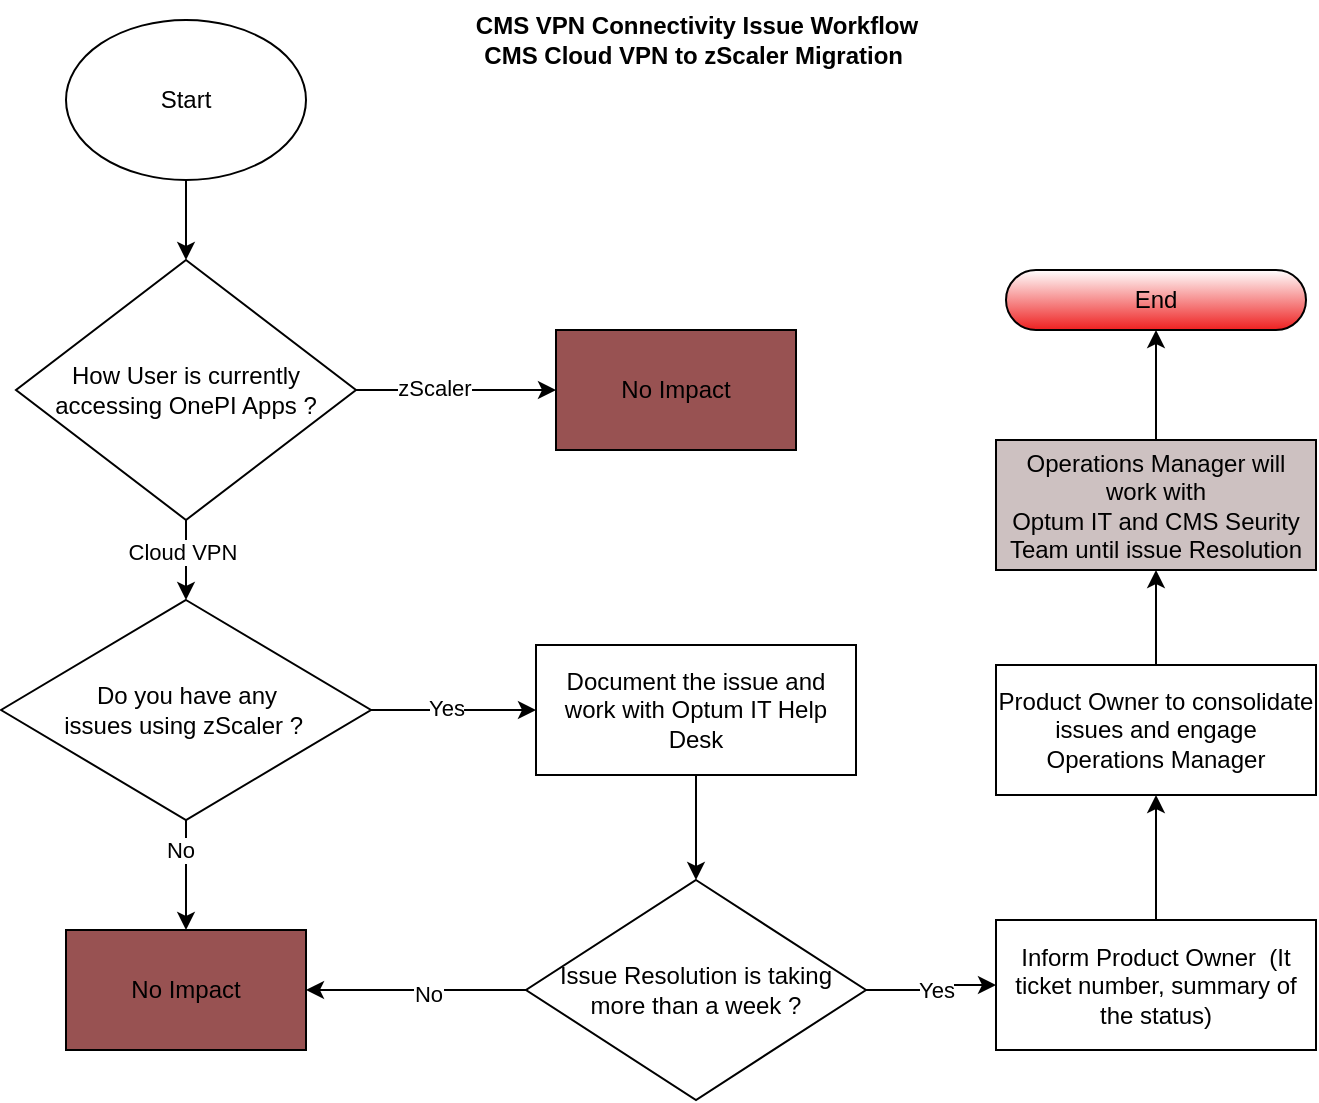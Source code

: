<mxfile version="23.1.4" type="github">
  <diagram name="Page-1" id="qIRBGNeEuQPL4gtT3FXu">
    <mxGraphModel dx="1400" dy="707" grid="1" gridSize="10" guides="1" tooltips="1" connect="1" arrows="1" fold="1" page="1" pageScale="1" pageWidth="850" pageHeight="1100" math="0" shadow="0">
      <root>
        <mxCell id="0" />
        <mxCell id="1" parent="0" />
        <mxCell id="kiwSoaL1CipaXlIqw5B5-3" value="" style="edgeStyle=orthogonalEdgeStyle;rounded=0;orthogonalLoop=1;jettySize=auto;html=1;" edge="1" parent="1" source="kiwSoaL1CipaXlIqw5B5-1" target="kiwSoaL1CipaXlIqw5B5-2">
          <mxGeometry relative="1" as="geometry" />
        </mxCell>
        <mxCell id="kiwSoaL1CipaXlIqw5B5-5" value="zScaler" style="edgeLabel;html=1;align=center;verticalAlign=middle;resizable=0;points=[];" vertex="1" connectable="0" parent="kiwSoaL1CipaXlIqw5B5-3">
          <mxGeometry x="-0.222" y="1" relative="1" as="geometry">
            <mxPoint as="offset" />
          </mxGeometry>
        </mxCell>
        <mxCell id="kiwSoaL1CipaXlIqw5B5-7" value="" style="edgeStyle=orthogonalEdgeStyle;rounded=0;orthogonalLoop=1;jettySize=auto;html=1;entryX=0.5;entryY=0;entryDx=0;entryDy=0;" edge="1" parent="1" source="kiwSoaL1CipaXlIqw5B5-1" target="kiwSoaL1CipaXlIqw5B5-9">
          <mxGeometry relative="1" as="geometry">
            <mxPoint x="105" y="370" as="targetPoint" />
          </mxGeometry>
        </mxCell>
        <mxCell id="kiwSoaL1CipaXlIqw5B5-8" value="Cloud VPN" style="edgeLabel;html=1;align=center;verticalAlign=middle;resizable=0;points=[];" vertex="1" connectable="0" parent="kiwSoaL1CipaXlIqw5B5-7">
          <mxGeometry x="-0.193" y="-2" relative="1" as="geometry">
            <mxPoint as="offset" />
          </mxGeometry>
        </mxCell>
        <mxCell id="kiwSoaL1CipaXlIqw5B5-1" value="How User is currently accessing OnePI Apps ?" style="rhombus;whiteSpace=wrap;html=1;" vertex="1" parent="1">
          <mxGeometry x="20" y="170" width="170" height="130" as="geometry" />
        </mxCell>
        <mxCell id="kiwSoaL1CipaXlIqw5B5-2" value="No Impact" style="rounded=0;whiteSpace=wrap;html=1;fillColor=#985252;" vertex="1" parent="1">
          <mxGeometry x="290" y="205" width="120" height="60" as="geometry" />
        </mxCell>
        <mxCell id="kiwSoaL1CipaXlIqw5B5-36" style="edgeStyle=orthogonalEdgeStyle;rounded=0;orthogonalLoop=1;jettySize=auto;html=1;entryX=0;entryY=0.5;entryDx=0;entryDy=0;" edge="1" parent="1" source="kiwSoaL1CipaXlIqw5B5-9" target="kiwSoaL1CipaXlIqw5B5-10">
          <mxGeometry relative="1" as="geometry" />
        </mxCell>
        <mxCell id="kiwSoaL1CipaXlIqw5B5-37" value="Yes" style="edgeLabel;html=1;align=center;verticalAlign=middle;resizable=0;points=[];" vertex="1" connectable="0" parent="kiwSoaL1CipaXlIqw5B5-36">
          <mxGeometry x="-0.105" y="1" relative="1" as="geometry">
            <mxPoint as="offset" />
          </mxGeometry>
        </mxCell>
        <mxCell id="kiwSoaL1CipaXlIqw5B5-9" value="Do you have any &lt;br&gt;issues using zScaler ?&amp;nbsp;" style="rhombus;whiteSpace=wrap;html=1;" vertex="1" parent="1">
          <mxGeometry x="12.5" y="340" width="185" height="110" as="geometry" />
        </mxCell>
        <mxCell id="kiwSoaL1CipaXlIqw5B5-38" style="edgeStyle=orthogonalEdgeStyle;rounded=0;orthogonalLoop=1;jettySize=auto;html=1;entryX=0.5;entryY=0;entryDx=0;entryDy=0;" edge="1" parent="1" source="kiwSoaL1CipaXlIqw5B5-10" target="kiwSoaL1CipaXlIqw5B5-18">
          <mxGeometry relative="1" as="geometry" />
        </mxCell>
        <mxCell id="kiwSoaL1CipaXlIqw5B5-10" value="Document the issue and work with Optum IT Help Desk" style="rounded=0;whiteSpace=wrap;html=1;" vertex="1" parent="1">
          <mxGeometry x="280" y="362.5" width="160" height="65" as="geometry" />
        </mxCell>
        <mxCell id="kiwSoaL1CipaXlIqw5B5-28" value="" style="edgeStyle=orthogonalEdgeStyle;rounded=0;orthogonalLoop=1;jettySize=auto;html=1;" edge="1" parent="1" source="kiwSoaL1CipaXlIqw5B5-18" target="kiwSoaL1CipaXlIqw5B5-22">
          <mxGeometry relative="1" as="geometry" />
        </mxCell>
        <mxCell id="kiwSoaL1CipaXlIqw5B5-29" value="Yes" style="edgeLabel;html=1;align=center;verticalAlign=middle;resizable=0;points=[];" vertex="1" connectable="0" parent="kiwSoaL1CipaXlIqw5B5-28">
          <mxGeometry x="-0.019" y="-2" relative="1" as="geometry">
            <mxPoint as="offset" />
          </mxGeometry>
        </mxCell>
        <mxCell id="kiwSoaL1CipaXlIqw5B5-40" style="edgeStyle=orthogonalEdgeStyle;rounded=0;orthogonalLoop=1;jettySize=auto;html=1;entryX=1;entryY=0.5;entryDx=0;entryDy=0;" edge="1" parent="1" source="kiwSoaL1CipaXlIqw5B5-18" target="kiwSoaL1CipaXlIqw5B5-32">
          <mxGeometry relative="1" as="geometry" />
        </mxCell>
        <mxCell id="kiwSoaL1CipaXlIqw5B5-41" value="No" style="edgeLabel;html=1;align=center;verticalAlign=middle;resizable=0;points=[];" vertex="1" connectable="0" parent="kiwSoaL1CipaXlIqw5B5-40">
          <mxGeometry x="-0.109" y="2" relative="1" as="geometry">
            <mxPoint as="offset" />
          </mxGeometry>
        </mxCell>
        <mxCell id="kiwSoaL1CipaXlIqw5B5-18" value="Issue Resolution is taking &lt;br&gt;more than a week ?" style="rhombus;whiteSpace=wrap;html=1;" vertex="1" parent="1">
          <mxGeometry x="275" y="480" width="170" height="110" as="geometry" />
        </mxCell>
        <mxCell id="kiwSoaL1CipaXlIqw5B5-31" value="" style="edgeStyle=orthogonalEdgeStyle;rounded=0;orthogonalLoop=1;jettySize=auto;html=1;" edge="1" parent="1" source="kiwSoaL1CipaXlIqw5B5-22" target="kiwSoaL1CipaXlIqw5B5-30">
          <mxGeometry relative="1" as="geometry" />
        </mxCell>
        <mxCell id="kiwSoaL1CipaXlIqw5B5-22" value="Inform Product Owner&amp;nbsp; (It ticket number, summary of the status)" style="rounded=0;whiteSpace=wrap;html=1;" vertex="1" parent="1">
          <mxGeometry x="510" y="500" width="160" height="65" as="geometry" />
        </mxCell>
        <mxCell id="kiwSoaL1CipaXlIqw5B5-43" value="" style="edgeStyle=orthogonalEdgeStyle;rounded=0;orthogonalLoop=1;jettySize=auto;html=1;" edge="1" parent="1" source="kiwSoaL1CipaXlIqw5B5-30" target="kiwSoaL1CipaXlIqw5B5-42">
          <mxGeometry relative="1" as="geometry" />
        </mxCell>
        <mxCell id="kiwSoaL1CipaXlIqw5B5-30" value="Product Owner to consolidate issues and engage Operations Manager" style="rounded=0;whiteSpace=wrap;html=1;" vertex="1" parent="1">
          <mxGeometry x="510" y="372.5" width="160" height="65" as="geometry" />
        </mxCell>
        <mxCell id="kiwSoaL1CipaXlIqw5B5-34" value="" style="edgeStyle=orthogonalEdgeStyle;rounded=0;orthogonalLoop=1;jettySize=auto;html=1;exitX=0.5;exitY=1;exitDx=0;exitDy=0;" edge="1" parent="1" source="kiwSoaL1CipaXlIqw5B5-9" target="kiwSoaL1CipaXlIqw5B5-32">
          <mxGeometry relative="1" as="geometry">
            <mxPoint x="105" y="480" as="sourcePoint" />
            <mxPoint x="105" y="540" as="targetPoint" />
          </mxGeometry>
        </mxCell>
        <mxCell id="kiwSoaL1CipaXlIqw5B5-35" value="No" style="edgeLabel;html=1;align=center;verticalAlign=middle;resizable=0;points=[];" vertex="1" connectable="0" parent="kiwSoaL1CipaXlIqw5B5-34">
          <mxGeometry x="-0.451" y="-3" relative="1" as="geometry">
            <mxPoint as="offset" />
          </mxGeometry>
        </mxCell>
        <mxCell id="kiwSoaL1CipaXlIqw5B5-32" value="No Impact" style="rounded=0;whiteSpace=wrap;html=1;fillColor=#985252;" vertex="1" parent="1">
          <mxGeometry x="45" y="505" width="120" height="60" as="geometry" />
        </mxCell>
        <mxCell id="kiwSoaL1CipaXlIqw5B5-42" value="Operations Manager will work with &lt;br&gt;Optum IT and CMS Seurity Team until issue Resolution" style="rounded=0;whiteSpace=wrap;html=1;gradientColor=none;fillStyle=auto;fillColor=#cdc1c1;" vertex="1" parent="1">
          <mxGeometry x="510" y="260" width="160" height="65" as="geometry" />
        </mxCell>
        <mxCell id="kiwSoaL1CipaXlIqw5B5-45" style="edgeStyle=orthogonalEdgeStyle;rounded=0;orthogonalLoop=1;jettySize=auto;html=1;entryX=0.5;entryY=0;entryDx=0;entryDy=0;" edge="1" parent="1" source="kiwSoaL1CipaXlIqw5B5-44" target="kiwSoaL1CipaXlIqw5B5-1">
          <mxGeometry relative="1" as="geometry" />
        </mxCell>
        <mxCell id="kiwSoaL1CipaXlIqw5B5-44" value="Start" style="ellipse;whiteSpace=wrap;html=1;" vertex="1" parent="1">
          <mxGeometry x="45" y="50" width="120" height="80" as="geometry" />
        </mxCell>
        <mxCell id="kiwSoaL1CipaXlIqw5B5-46" value="End" style="html=1;dashed=0;whiteSpace=wrap;shape=mxgraph.dfd.start;gradientColor=#ee2020;" vertex="1" parent="1">
          <mxGeometry x="515" y="175" width="150" height="30" as="geometry" />
        </mxCell>
        <mxCell id="kiwSoaL1CipaXlIqw5B5-47" style="edgeStyle=orthogonalEdgeStyle;rounded=0;orthogonalLoop=1;jettySize=auto;html=1;entryX=0.5;entryY=0.5;entryDx=0;entryDy=15;entryPerimeter=0;" edge="1" parent="1" source="kiwSoaL1CipaXlIqw5B5-42" target="kiwSoaL1CipaXlIqw5B5-46">
          <mxGeometry relative="1" as="geometry" />
        </mxCell>
        <mxCell id="kiwSoaL1CipaXlIqw5B5-48" value="CMS VPN Connectivity Issue Workflow &lt;br&gt;CMS Cloud VPN to zScaler Migration&amp;nbsp;" style="text;html=1;align=center;verticalAlign=middle;resizable=0;points=[];autosize=1;strokeColor=none;fillColor=none;fontStyle=1" vertex="1" parent="1">
          <mxGeometry x="240" y="40" width="240" height="40" as="geometry" />
        </mxCell>
      </root>
    </mxGraphModel>
  </diagram>
</mxfile>
